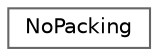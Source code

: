 digraph "Graphical Class Hierarchy"
{
 // LATEX_PDF_SIZE
  bgcolor="transparent";
  edge [fontname=Helvetica,fontsize=10,labelfontname=Helvetica,labelfontsize=10];
  node [fontname=Helvetica,fontsize=10,shape=box,height=0.2,width=0.4];
  rankdir="LR";
  Node0 [id="Node000000",label="NoPacking",height=0.2,width=0.4,color="grey40", fillcolor="white", style="filled",URL="$classFoam_1_1PackingModel_1_1NoPacking.html",tooltip="Place holder for the 'none' option."];
}
